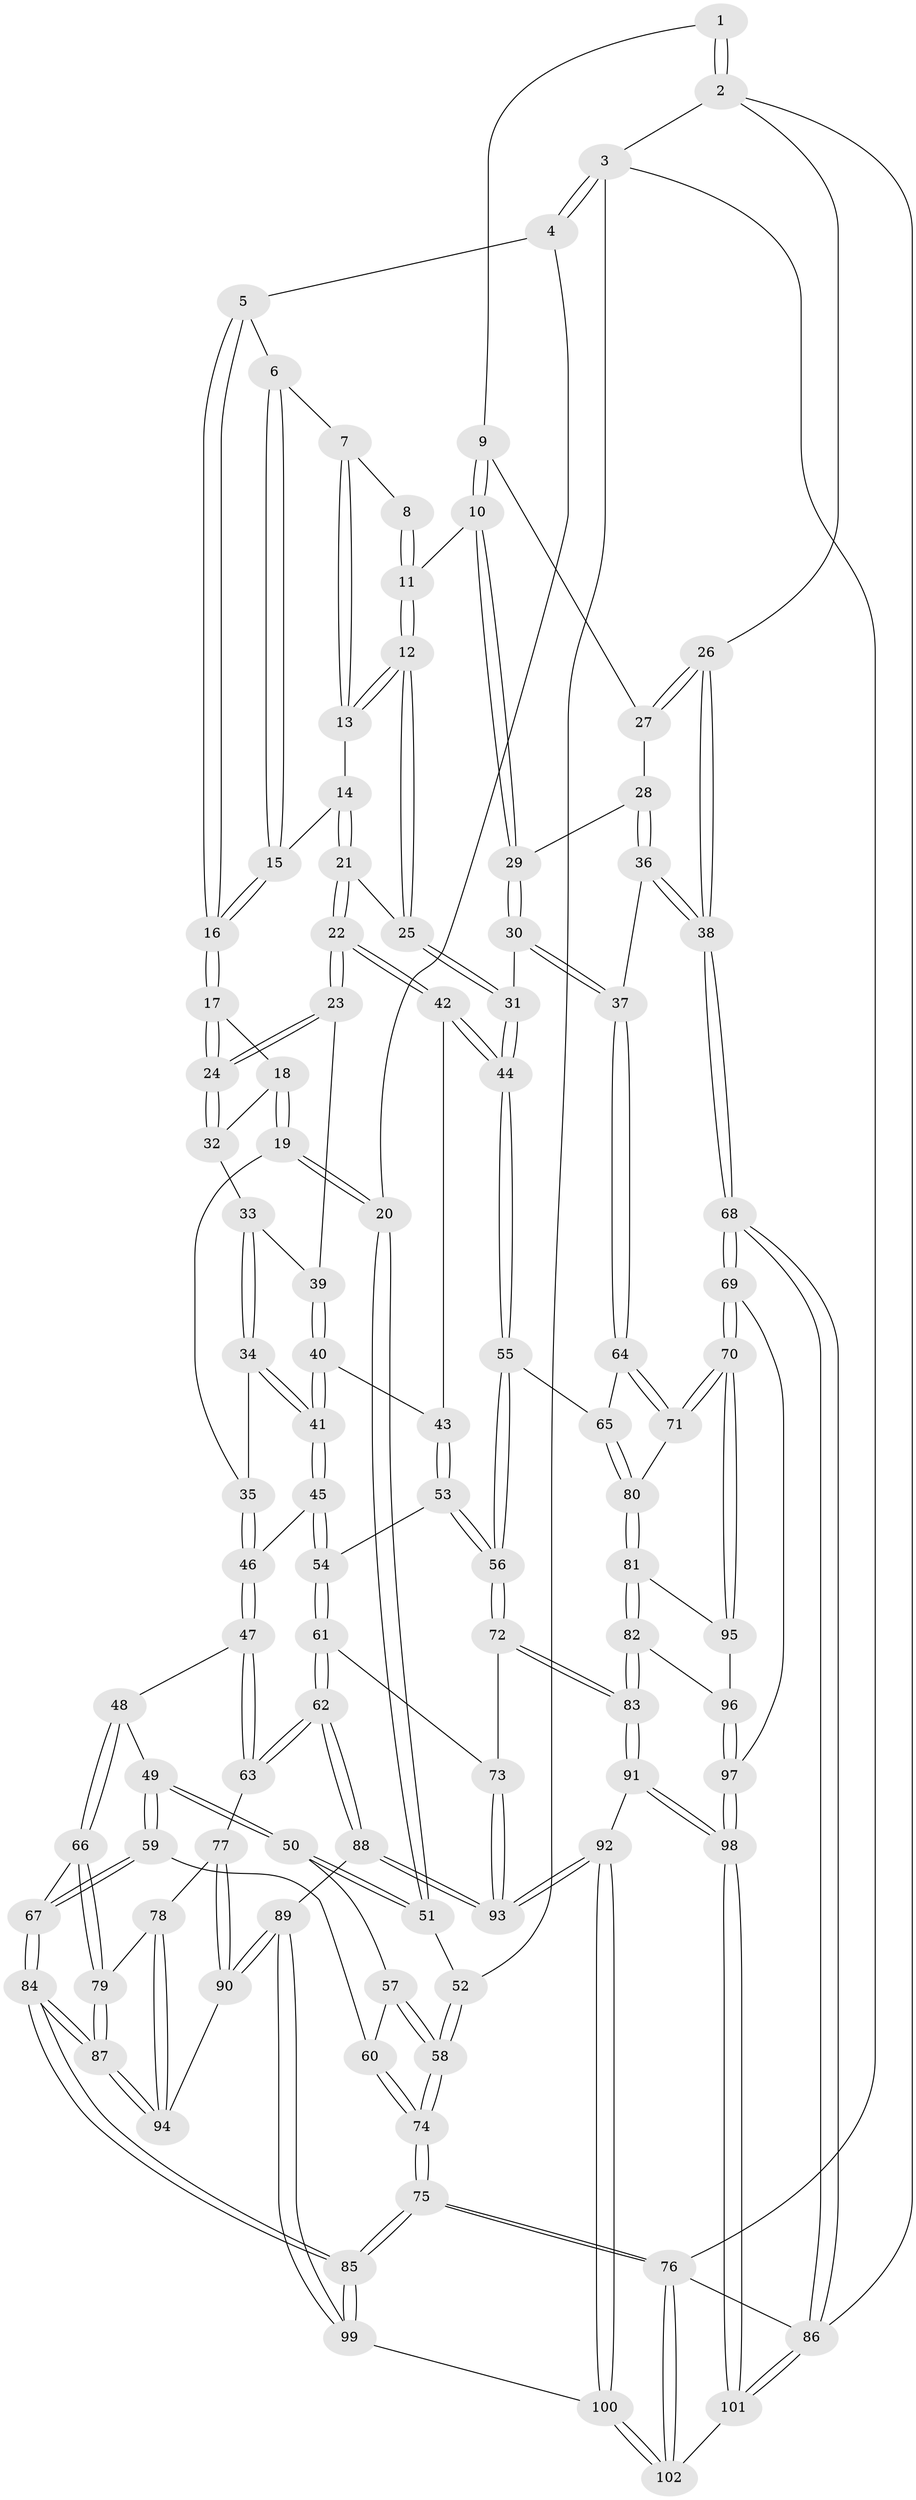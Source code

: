 // coarse degree distribution, {3: 0.15625, 7: 0.015625, 5: 0.359375, 4: 0.421875, 6: 0.046875}
// Generated by graph-tools (version 1.1) at 2025/24/03/03/25 07:24:37]
// undirected, 102 vertices, 252 edges
graph export_dot {
graph [start="1"]
  node [color=gray90,style=filled];
  1 [pos="+0.8637064035223904+0"];
  2 [pos="+1+0"];
  3 [pos="+0+0"];
  4 [pos="+0.2170070078667611+0"];
  5 [pos="+0.3696343878139612+0"];
  6 [pos="+0.5959661356779891+0"];
  7 [pos="+0.69797096815572+0"];
  8 [pos="+0.7115567072313362+0"];
  9 [pos="+0.85883831341982+0.12084612366030378"];
  10 [pos="+0.8430159061753641+0.1296889446895439"];
  11 [pos="+0.8243584008139444+0.1329898886043164"];
  12 [pos="+0.808137899975516+0.13908634905395684"];
  13 [pos="+0.7159964180470532+0.08456785332309041"];
  14 [pos="+0.5789259771792679+0.11015843933882181"];
  15 [pos="+0.5765488891867026+0.1078104906377034"];
  16 [pos="+0.3740164402260802+0.0949969069812187"];
  17 [pos="+0.37104317360598976+0.09941673244658598"];
  18 [pos="+0.27564570923055143+0.17990756290055332"];
  19 [pos="+0.21164685795206278+0.2160135410077103"];
  20 [pos="+0.20353432036219773+0.2174894173827289"];
  21 [pos="+0.5859478547010839+0.15681240666817842"];
  22 [pos="+0.5422960302077745+0.2730456340864674"];
  23 [pos="+0.508167503473275+0.27542974813216087"];
  24 [pos="+0.5064072280857711+0.2739903641537079"];
  25 [pos="+0.7445924376928088+0.25565002235678735"];
  26 [pos="+1+0"];
  27 [pos="+1+0.10366203943234255"];
  28 [pos="+0.9344741600351171+0.2832891917619451"];
  29 [pos="+0.9143953786276819+0.27973859342724766"];
  30 [pos="+0.8392837248812571+0.32716867286751605"];
  31 [pos="+0.7389460995128826+0.3450375584301671"];
  32 [pos="+0.3918676873122102+0.2545034765433664"];
  33 [pos="+0.4223985851930051+0.3126277604124902"];
  34 [pos="+0.39966829324023706+0.3313741111775092"];
  35 [pos="+0.34209681681816095+0.3328834232485483"];
  36 [pos="+1+0.36532715802262555"];
  37 [pos="+0.9700209385309455+0.41425432446041743"];
  38 [pos="+1+0.3508420695503424"];
  39 [pos="+0.48615470323562227+0.29785582655021303"];
  40 [pos="+0.46874051270732864+0.3628433210438768"];
  41 [pos="+0.43948520601262636+0.39016413426454344"];
  42 [pos="+0.5561932870969003+0.2877331635908958"];
  43 [pos="+0.5203378999115938+0.3934106103281059"];
  44 [pos="+0.7153574155916093+0.38509728644194396"];
  45 [pos="+0.43054674074494215+0.420579137673152"];
  46 [pos="+0.36002814463670724+0.41354489188455085"];
  47 [pos="+0.3056893206800803+0.472320023503756"];
  48 [pos="+0.21174171781836199+0.4055654036332697"];
  49 [pos="+0.1948104578352549+0.37870243333432246"];
  50 [pos="+0.17626924878431396+0.2933639209142956"];
  51 [pos="+0.1998713799514739+0.21878885237087975"];
  52 [pos="+0+0"];
  53 [pos="+0.5343928487150743+0.44045195284317756"];
  54 [pos="+0.4589549732460061+0.46214777346171615"];
  55 [pos="+0.7143787613673594+0.4152822700485941"];
  56 [pos="+0.6723403162196916+0.47709989757885546"];
  57 [pos="+0.07162908914608036+0.35598222302609644"];
  58 [pos="+0+0.37113148406455204"];
  59 [pos="+0.08706199260196447+0.5075774589930387"];
  60 [pos="+0.042322111657445344+0.5111388067525579"];
  61 [pos="+0.42782419873624555+0.5623989044850584"];
  62 [pos="+0.42178065833957434+0.5679286393078905"];
  63 [pos="+0.31650829412020787+0.5172962760463546"];
  64 [pos="+0.9261812786006683+0.45965413215144674"];
  65 [pos="+0.7550790765365436+0.43248615006169744"];
  66 [pos="+0.17898839773640934+0.5541160257502737"];
  67 [pos="+0.17532763269317175+0.5544290967765397"];
  68 [pos="+1+0.7497634983671847"];
  69 [pos="+1+0.7487171199664715"];
  70 [pos="+1+0.7068352479940769"];
  71 [pos="+0.9343170892547487+0.5633151347803884"];
  72 [pos="+0.6699884208793727+0.49090265470030264"];
  73 [pos="+0.5777990243846732+0.5541729767839644"];
  74 [pos="+0+0.6566677173691358"];
  75 [pos="+0+1"];
  76 [pos="+0+1"];
  77 [pos="+0.2655581417111853+0.561191469924183"];
  78 [pos="+0.2312389832824127+0.5769645389853001"];
  79 [pos="+0.21243446652378056+0.570518463797247"];
  80 [pos="+0.8762729178519821+0.5855206688672628"];
  81 [pos="+0.8296354225950197+0.6350720023821534"];
  82 [pos="+0.7531276236335089+0.6723951344908111"];
  83 [pos="+0.7365634005871532+0.6732473454895098"];
  84 [pos="+0+0.935165638914678"];
  85 [pos="+0+0.991283895265107"];
  86 [pos="+1+1"];
  87 [pos="+0.06758013999415251+0.8040107201131903"];
  88 [pos="+0.41922308322013124+0.6816251977286906"];
  89 [pos="+0.3671278574397581+0.7136438653361661"];
  90 [pos="+0.3666543411578615+0.7135147044630666"];
  91 [pos="+0.6536540752566518+0.7899512816924552"];
  92 [pos="+0.5719577247491562+0.7631700813782811"];
  93 [pos="+0.5378831083348562+0.7317447256680505"];
  94 [pos="+0.23936975939359342+0.7007186385362155"];
  95 [pos="+0.9433402024350224+0.7024753790483701"];
  96 [pos="+0.8584387178163991+0.7472107365854659"];
  97 [pos="+0.8937870595164343+0.8492042461672643"];
  98 [pos="+0.7276051247743885+1"];
  99 [pos="+0.3570070593390207+0.7863721450459115"];
  100 [pos="+0.39522054037590765+0.9237431700752436"];
  101 [pos="+0.7189453417496883+1"];
  102 [pos="+0.3559249317944918+1"];
  1 -- 2;
  1 -- 2;
  1 -- 9;
  2 -- 3;
  2 -- 26;
  2 -- 86;
  3 -- 4;
  3 -- 4;
  3 -- 52;
  3 -- 76;
  4 -- 5;
  4 -- 20;
  5 -- 6;
  5 -- 16;
  5 -- 16;
  6 -- 7;
  6 -- 15;
  6 -- 15;
  7 -- 8;
  7 -- 13;
  7 -- 13;
  8 -- 11;
  8 -- 11;
  9 -- 10;
  9 -- 10;
  9 -- 27;
  10 -- 11;
  10 -- 29;
  10 -- 29;
  11 -- 12;
  11 -- 12;
  12 -- 13;
  12 -- 13;
  12 -- 25;
  12 -- 25;
  13 -- 14;
  14 -- 15;
  14 -- 21;
  14 -- 21;
  15 -- 16;
  15 -- 16;
  16 -- 17;
  16 -- 17;
  17 -- 18;
  17 -- 24;
  17 -- 24;
  18 -- 19;
  18 -- 19;
  18 -- 32;
  19 -- 20;
  19 -- 20;
  19 -- 35;
  20 -- 51;
  20 -- 51;
  21 -- 22;
  21 -- 22;
  21 -- 25;
  22 -- 23;
  22 -- 23;
  22 -- 42;
  22 -- 42;
  23 -- 24;
  23 -- 24;
  23 -- 39;
  24 -- 32;
  24 -- 32;
  25 -- 31;
  25 -- 31;
  26 -- 27;
  26 -- 27;
  26 -- 38;
  26 -- 38;
  27 -- 28;
  28 -- 29;
  28 -- 36;
  28 -- 36;
  29 -- 30;
  29 -- 30;
  30 -- 31;
  30 -- 37;
  30 -- 37;
  31 -- 44;
  31 -- 44;
  32 -- 33;
  33 -- 34;
  33 -- 34;
  33 -- 39;
  34 -- 35;
  34 -- 41;
  34 -- 41;
  35 -- 46;
  35 -- 46;
  36 -- 37;
  36 -- 38;
  36 -- 38;
  37 -- 64;
  37 -- 64;
  38 -- 68;
  38 -- 68;
  39 -- 40;
  39 -- 40;
  40 -- 41;
  40 -- 41;
  40 -- 43;
  41 -- 45;
  41 -- 45;
  42 -- 43;
  42 -- 44;
  42 -- 44;
  43 -- 53;
  43 -- 53;
  44 -- 55;
  44 -- 55;
  45 -- 46;
  45 -- 54;
  45 -- 54;
  46 -- 47;
  46 -- 47;
  47 -- 48;
  47 -- 63;
  47 -- 63;
  48 -- 49;
  48 -- 66;
  48 -- 66;
  49 -- 50;
  49 -- 50;
  49 -- 59;
  49 -- 59;
  50 -- 51;
  50 -- 51;
  50 -- 57;
  51 -- 52;
  52 -- 58;
  52 -- 58;
  53 -- 54;
  53 -- 56;
  53 -- 56;
  54 -- 61;
  54 -- 61;
  55 -- 56;
  55 -- 56;
  55 -- 65;
  56 -- 72;
  56 -- 72;
  57 -- 58;
  57 -- 58;
  57 -- 60;
  58 -- 74;
  58 -- 74;
  59 -- 60;
  59 -- 67;
  59 -- 67;
  60 -- 74;
  60 -- 74;
  61 -- 62;
  61 -- 62;
  61 -- 73;
  62 -- 63;
  62 -- 63;
  62 -- 88;
  62 -- 88;
  63 -- 77;
  64 -- 65;
  64 -- 71;
  64 -- 71;
  65 -- 80;
  65 -- 80;
  66 -- 67;
  66 -- 79;
  66 -- 79;
  67 -- 84;
  67 -- 84;
  68 -- 69;
  68 -- 69;
  68 -- 86;
  68 -- 86;
  69 -- 70;
  69 -- 70;
  69 -- 97;
  70 -- 71;
  70 -- 71;
  70 -- 95;
  70 -- 95;
  71 -- 80;
  72 -- 73;
  72 -- 83;
  72 -- 83;
  73 -- 93;
  73 -- 93;
  74 -- 75;
  74 -- 75;
  75 -- 76;
  75 -- 76;
  75 -- 85;
  75 -- 85;
  76 -- 102;
  76 -- 102;
  76 -- 86;
  77 -- 78;
  77 -- 90;
  77 -- 90;
  78 -- 79;
  78 -- 94;
  78 -- 94;
  79 -- 87;
  79 -- 87;
  80 -- 81;
  80 -- 81;
  81 -- 82;
  81 -- 82;
  81 -- 95;
  82 -- 83;
  82 -- 83;
  82 -- 96;
  83 -- 91;
  83 -- 91;
  84 -- 85;
  84 -- 85;
  84 -- 87;
  84 -- 87;
  85 -- 99;
  85 -- 99;
  86 -- 101;
  86 -- 101;
  87 -- 94;
  87 -- 94;
  88 -- 89;
  88 -- 93;
  88 -- 93;
  89 -- 90;
  89 -- 90;
  89 -- 99;
  89 -- 99;
  90 -- 94;
  91 -- 92;
  91 -- 98;
  91 -- 98;
  92 -- 93;
  92 -- 93;
  92 -- 100;
  92 -- 100;
  95 -- 96;
  96 -- 97;
  96 -- 97;
  97 -- 98;
  97 -- 98;
  98 -- 101;
  98 -- 101;
  99 -- 100;
  100 -- 102;
  100 -- 102;
  101 -- 102;
}
